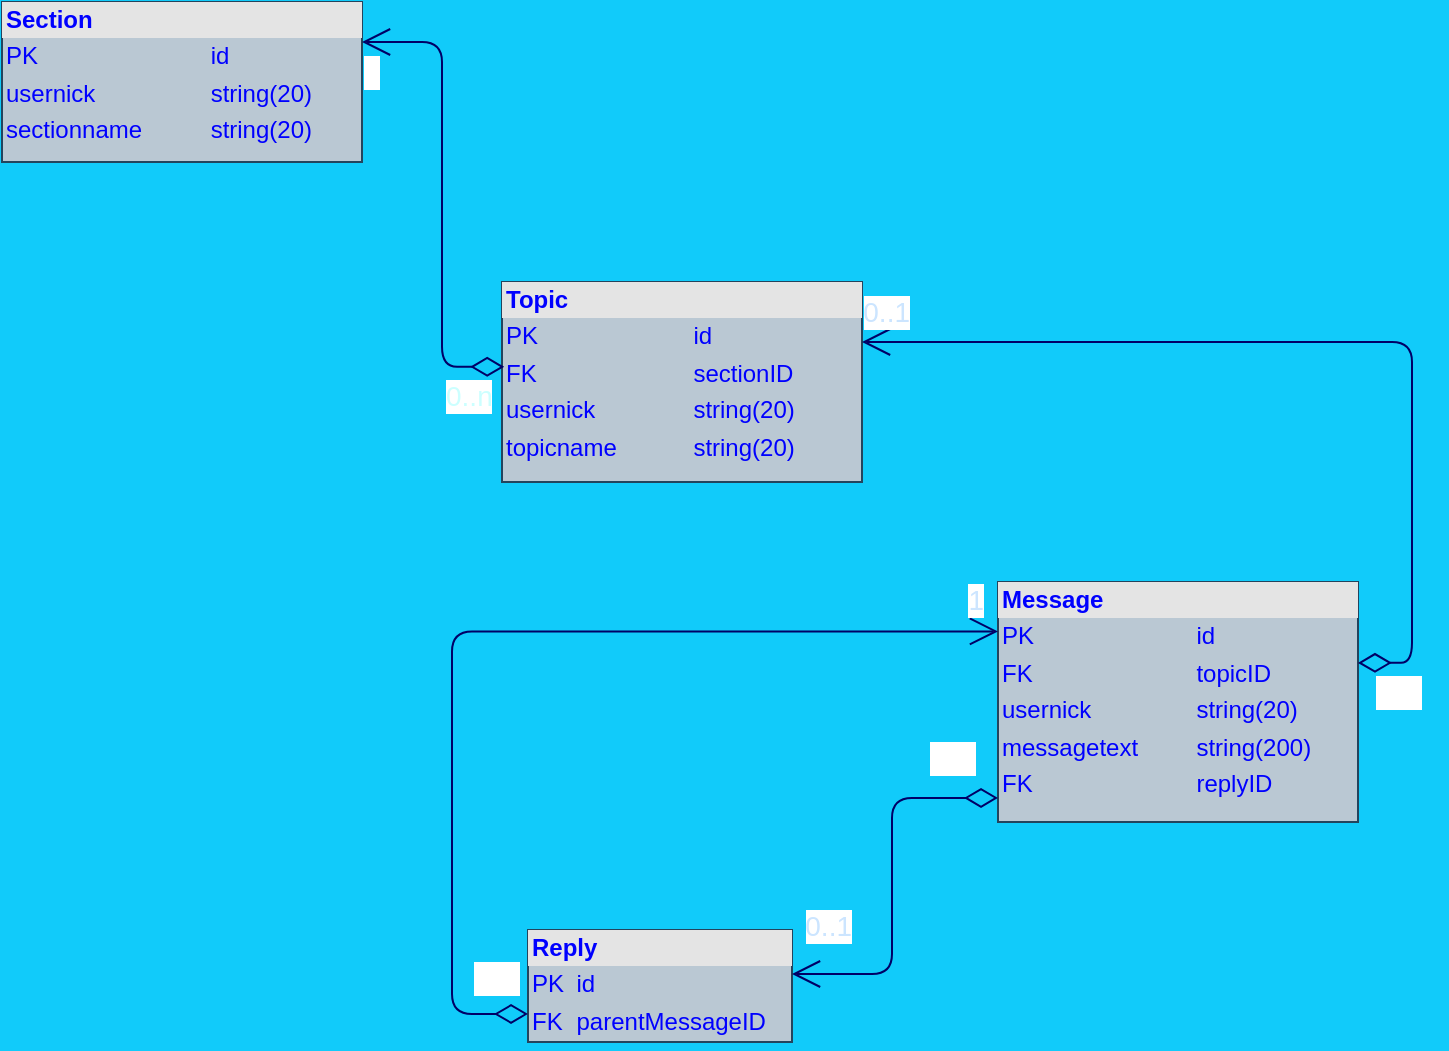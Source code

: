<mxfile>
    <diagram id="Dc0ij24JYbNCD065eVW-" name="Page-1">
        <mxGraphModel dx="990" dy="560" grid="1" gridSize="10" guides="1" tooltips="1" connect="1" arrows="1" fold="1" page="1" pageScale="1" pageWidth="850" pageHeight="1100" background="#11CBFA" math="0" shadow="0">
            <root>
                <mxCell id="0"/>
                <mxCell id="1" parent="0"/>
                <mxCell id="2" value="&lt;div style=&quot;box-sizing:border-box;width:100%;background:#e4e4e4;padding:2px;&quot;&gt;&lt;font color=&quot;#0000ff&quot;&gt;&lt;b&gt;Section&lt;/b&gt;&lt;/font&gt;&lt;/div&gt;&lt;table style=&quot;width:100%;font-size:1em;&quot; cellpadding=&quot;2&quot; cellspacing=&quot;0&quot;&gt;&lt;tbody&gt;&lt;tr&gt;&lt;td&gt;&lt;font color=&quot;#0000ff&quot;&gt;PK&lt;/font&gt;&lt;/td&gt;&lt;td&gt;&lt;font color=&quot;#0000ff&quot;&gt;id&lt;/font&gt;&lt;/td&gt;&lt;/tr&gt;&lt;tr&gt;&lt;td&gt;&lt;span style=&quot;color: rgb(0, 0, 255);&quot;&gt;usernick&lt;/span&gt;&lt;br&gt;&lt;/td&gt;&lt;td&gt;&lt;font color=&quot;#0000ff&quot;&gt;string(20)&lt;/font&gt;&lt;/td&gt;&lt;/tr&gt;&lt;tr&gt;&lt;td&gt;&lt;font color=&quot;#0000ff&quot;&gt;sectionname&lt;/font&gt;&lt;/td&gt;&lt;td&gt;&lt;span style=&quot;color: rgb(0, 0, 255);&quot;&gt;string(20)&lt;/span&gt;&lt;br&gt;&lt;/td&gt;&lt;/tr&gt;&lt;tr&gt;&lt;td&gt;&lt;br&gt;&lt;/td&gt;&lt;td&gt;&lt;br&gt;&lt;/td&gt;&lt;/tr&gt;&lt;tr&gt;&lt;td&gt;&lt;br&gt;&lt;/td&gt;&lt;td&gt;&lt;br&gt;&lt;/td&gt;&lt;/tr&gt;&lt;/tbody&gt;&lt;/table&gt;" style="verticalAlign=top;align=left;overflow=fill;html=1;fillColor=#bac8d3;strokeColor=#23445d;" vertex="1" parent="1">
                    <mxGeometry x="65" y="180" width="180" height="80" as="geometry"/>
                </mxCell>
                <mxCell id="6" value="&lt;div style=&quot;box-sizing:border-box;width:100%;background:#e4e4e4;padding:2px;&quot;&gt;&lt;font color=&quot;#0000ff&quot;&gt;&lt;b&gt;Topic&lt;/b&gt;&lt;/font&gt;&lt;/div&gt;&lt;table style=&quot;width:100%;font-size:1em;&quot; cellpadding=&quot;2&quot; cellspacing=&quot;0&quot;&gt;&lt;tbody&gt;&lt;tr&gt;&lt;td&gt;&lt;font color=&quot;#0000ff&quot;&gt;PK&lt;/font&gt;&lt;/td&gt;&lt;td&gt;&lt;font color=&quot;#0000ff&quot;&gt;id&lt;/font&gt;&lt;/td&gt;&lt;/tr&gt;&lt;tr&gt;&lt;td&gt;&lt;font color=&quot;#0000ff&quot;&gt;FK&lt;/font&gt;&lt;/td&gt;&lt;td&gt;&lt;font color=&quot;#0000ff&quot;&gt;sectionID&lt;/font&gt;&lt;/td&gt;&lt;/tr&gt;&lt;tr&gt;&lt;td&gt;&lt;span style=&quot;color: rgb(0, 0, 255);&quot;&gt;usernick&lt;/span&gt;&lt;br&gt;&lt;/td&gt;&lt;td&gt;&lt;font color=&quot;#0000ff&quot;&gt;string(20)&lt;/font&gt;&lt;/td&gt;&lt;/tr&gt;&lt;tr&gt;&lt;td&gt;&lt;font color=&quot;#0000ff&quot;&gt;topicname&lt;/font&gt;&lt;/td&gt;&lt;td&gt;&lt;span style=&quot;color: rgb(0, 0, 255);&quot;&gt;string(20)&lt;/span&gt;&lt;br&gt;&lt;/td&gt;&lt;/tr&gt;&lt;tr&gt;&lt;td&gt;&lt;br&gt;&lt;/td&gt;&lt;td&gt;&lt;br&gt;&lt;/td&gt;&lt;/tr&gt;&lt;tr&gt;&lt;td&gt;&lt;br&gt;&lt;/td&gt;&lt;td&gt;&lt;br&gt;&lt;/td&gt;&lt;/tr&gt;&lt;/tbody&gt;&lt;/table&gt;" style="verticalAlign=top;align=left;overflow=fill;html=1;fillColor=#bac8d3;strokeColor=#23445d;" vertex="1" parent="1">
                    <mxGeometry x="315" y="320" width="180" height="100" as="geometry"/>
                </mxCell>
                <mxCell id="7" value="" style="endArrow=open;html=1;endSize=12;startArrow=diamondThin;startSize=14;startFill=0;edgeStyle=orthogonalEdgeStyle;fontColor=#0000FF;strokeColor=#000066;entryX=1;entryY=0.25;entryDx=0;entryDy=0;exitX=0.006;exitY=0.424;exitDx=0;exitDy=0;exitPerimeter=0;" edge="1" parent="1" source="6" target="2">
                    <mxGeometry x="0.178" relative="1" as="geometry">
                        <mxPoint x="275" y="300" as="sourcePoint"/>
                        <mxPoint x="225" y="360" as="targetPoint"/>
                        <Array as="points">
                            <mxPoint x="285" y="362"/>
                            <mxPoint x="285" y="200"/>
                        </Array>
                        <mxPoint as="offset"/>
                    </mxGeometry>
                </mxCell>
                <mxCell id="8" value="&lt;font color=&quot;#ccffff&quot; style=&quot;font-size: 14px;&quot;&gt;0..n&lt;/font&gt;" style="edgeLabel;resizable=0;html=1;align=left;verticalAlign=top;fontColor=#0000FF;" connectable="0" vertex="1" parent="7">
                    <mxGeometry x="-1" relative="1" as="geometry">
                        <mxPoint x="-31" as="offset"/>
                    </mxGeometry>
                </mxCell>
                <mxCell id="9" value="&lt;font color=&quot;#ffffff&quot; style=&quot;font-size: 14px;&quot;&gt;1&lt;/font&gt;" style="edgeLabel;resizable=0;html=1;align=right;verticalAlign=top;fontColor=#0000FF;" connectable="0" vertex="1" parent="7">
                    <mxGeometry x="1" relative="1" as="geometry">
                        <mxPoint x="10" as="offset"/>
                    </mxGeometry>
                </mxCell>
                <mxCell id="16" value="&lt;div style=&quot;box-sizing:border-box;width:100%;background:#e4e4e4;padding:2px;&quot;&gt;&lt;font color=&quot;#0000ff&quot;&gt;&lt;b&gt;Message&lt;/b&gt;&lt;/font&gt;&lt;/div&gt;&lt;table style=&quot;width:100%;font-size:1em;&quot; cellpadding=&quot;2&quot; cellspacing=&quot;0&quot;&gt;&lt;tbody&gt;&lt;tr&gt;&lt;td&gt;&lt;font color=&quot;#0000ff&quot;&gt;PK&lt;/font&gt;&lt;/td&gt;&lt;td&gt;&lt;font color=&quot;#0000ff&quot;&gt;id&lt;/font&gt;&lt;/td&gt;&lt;/tr&gt;&lt;tr&gt;&lt;td&gt;&lt;font color=&quot;#0000ff&quot;&gt;FK&lt;/font&gt;&lt;/td&gt;&lt;td&gt;&lt;font color=&quot;#0000ff&quot;&gt;topicID&lt;/font&gt;&lt;/td&gt;&lt;/tr&gt;&lt;tr&gt;&lt;td&gt;&lt;span style=&quot;color: rgb(0, 0, 255);&quot;&gt;usernick&lt;/span&gt;&lt;br&gt;&lt;/td&gt;&lt;td&gt;&lt;font color=&quot;#0000ff&quot;&gt;string(20)&lt;/font&gt;&lt;/td&gt;&lt;/tr&gt;&lt;tr&gt;&lt;td&gt;&lt;font color=&quot;#0000ff&quot;&gt;messagetext&lt;/font&gt;&lt;/td&gt;&lt;td&gt;&lt;span style=&quot;color: rgb(0, 0, 255);&quot;&gt;string(200)&lt;/span&gt;&lt;br&gt;&lt;/td&gt;&lt;/tr&gt;&lt;tr&gt;&lt;td&gt;&lt;font color=&quot;#0000ff&quot;&gt;FK&lt;/font&gt;&lt;/td&gt;&lt;td&gt;&lt;font color=&quot;#0000ff&quot;&gt;replyID&lt;/font&gt;&lt;/td&gt;&lt;/tr&gt;&lt;tr&gt;&lt;td&gt;&lt;br&gt;&lt;/td&gt;&lt;td&gt;&lt;br&gt;&lt;/td&gt;&lt;/tr&gt;&lt;tr&gt;&lt;td&gt;&lt;br&gt;&lt;/td&gt;&lt;td&gt;&lt;br&gt;&lt;/td&gt;&lt;/tr&gt;&lt;tr&gt;&lt;td&gt;&lt;br&gt;&lt;/td&gt;&lt;td&gt;&lt;br&gt;&lt;/td&gt;&lt;/tr&gt;&lt;/tbody&gt;&lt;/table&gt;" style="verticalAlign=top;align=left;overflow=fill;html=1;fillColor=#bac8d3;strokeColor=#23445d;" vertex="1" parent="1">
                    <mxGeometry x="563" y="470" width="180" height="120" as="geometry"/>
                </mxCell>
                <mxCell id="17" value="" style="endArrow=open;html=1;endSize=12;startArrow=diamondThin;startSize=14;startFill=0;edgeStyle=orthogonalEdgeStyle;fontColor=#0000FF;strokeColor=#000066;entryX=1;entryY=0.25;entryDx=0;entryDy=0;exitX=1;exitY=0.337;exitDx=0;exitDy=0;exitPerimeter=0;" edge="1" parent="1" source="16">
                    <mxGeometry x="0.178" relative="1" as="geometry">
                        <mxPoint x="770" y="410" as="sourcePoint"/>
                        <mxPoint x="495" y="350" as="targetPoint"/>
                        <Array as="points">
                            <mxPoint x="770" y="510"/>
                            <mxPoint x="770" y="350"/>
                        </Array>
                        <mxPoint as="offset"/>
                    </mxGeometry>
                </mxCell>
                <mxCell id="18" value="&lt;font color=&quot;#ffffff&quot; style=&quot;font-size: 14px;&quot;&gt;0..n&lt;/font&gt;" style="edgeLabel;resizable=0;html=1;align=left;verticalAlign=top;fontColor=#0000FF;" connectable="0" vertex="1" parent="17">
                    <mxGeometry x="-1" relative="1" as="geometry">
                        <mxPoint x="7" as="offset"/>
                    </mxGeometry>
                </mxCell>
                <mxCell id="19" value="&lt;font color=&quot;#cce5ff&quot; style=&quot;font-size: 14px;&quot;&gt;0..1&lt;/font&gt;" style="edgeLabel;resizable=0;html=1;align=right;verticalAlign=top;fontColor=#0000FF;" connectable="0" vertex="1" parent="17">
                    <mxGeometry x="1" relative="1" as="geometry">
                        <mxPoint x="25" y="-30" as="offset"/>
                    </mxGeometry>
                </mxCell>
                <mxCell id="20" value="&lt;div style=&quot;box-sizing:border-box;width:100%;background:#e4e4e4;padding:2px;&quot;&gt;&lt;font color=&quot;#0000ff&quot;&gt;&lt;b&gt;Reply&lt;/b&gt;&lt;/font&gt;&lt;/div&gt;&lt;table style=&quot;width:100%;font-size:1em;&quot; cellpadding=&quot;2&quot; cellspacing=&quot;0&quot;&gt;&lt;tbody&gt;&lt;tr&gt;&lt;td&gt;&lt;font color=&quot;#0000ff&quot;&gt;PK&lt;/font&gt;&lt;/td&gt;&lt;td&gt;&lt;font color=&quot;#0000ff&quot;&gt;id&lt;/font&gt;&lt;/td&gt;&lt;/tr&gt;&lt;tr&gt;&lt;td&gt;&lt;font color=&quot;#0000ff&quot;&gt;FK&lt;/font&gt;&lt;/td&gt;&lt;td&gt;&lt;font color=&quot;#0000ff&quot;&gt;parentMessageID&lt;/font&gt;&lt;/td&gt;&lt;/tr&gt;&lt;/tbody&gt;&lt;/table&gt;" style="verticalAlign=top;align=left;overflow=fill;html=1;fillColor=#bac8d3;strokeColor=#23445d;" vertex="1" parent="1">
                    <mxGeometry x="328" y="644" width="132" height="56" as="geometry"/>
                </mxCell>
                <mxCell id="24" value="" style="endArrow=open;html=1;endSize=12;startArrow=diamondThin;startSize=14;startFill=0;edgeStyle=orthogonalEdgeStyle;fontColor=#0000FF;strokeColor=#000066;" edge="1" parent="1">
                    <mxGeometry x="0.178" relative="1" as="geometry">
                        <mxPoint x="563" y="577.97" as="sourcePoint"/>
                        <mxPoint x="460" y="666" as="targetPoint"/>
                        <Array as="points">
                            <mxPoint x="510" y="578"/>
                            <mxPoint x="510" y="666"/>
                        </Array>
                        <mxPoint as="offset"/>
                    </mxGeometry>
                </mxCell>
                <mxCell id="25" value="&lt;font color=&quot;#ffffff&quot; style=&quot;font-size: 14px;&quot;&gt;1..n&lt;/font&gt;" style="edgeLabel;resizable=0;html=1;align=left;verticalAlign=top;fontColor=#0000FF;" connectable="0" vertex="1" parent="24">
                    <mxGeometry x="-1" relative="1" as="geometry">
                        <mxPoint x="-36" y="-35" as="offset"/>
                    </mxGeometry>
                </mxCell>
                <mxCell id="26" value="&lt;font color=&quot;#cce5ff&quot; style=&quot;font-size: 14px;&quot;&gt;0..1&lt;/font&gt;" style="edgeLabel;resizable=0;html=1;align=right;verticalAlign=top;fontColor=#0000FF;" connectable="0" vertex="1" parent="24">
                    <mxGeometry x="1" relative="1" as="geometry">
                        <mxPoint x="30" y="-39" as="offset"/>
                    </mxGeometry>
                </mxCell>
                <mxCell id="27" value="" style="endArrow=open;html=1;endSize=12;startArrow=diamondThin;startSize=14;startFill=0;edgeStyle=orthogonalEdgeStyle;fontColor=#0000FF;strokeColor=#000066;entryX=0;entryY=0.206;entryDx=0;entryDy=0;entryPerimeter=0;exitX=0;exitY=0.75;exitDx=0;exitDy=0;" edge="1" parent="1" source="20" target="16">
                    <mxGeometry x="0.178" relative="1" as="geometry">
                        <mxPoint x="320" y="690" as="sourcePoint"/>
                        <mxPoint x="500" y="501" as="targetPoint"/>
                        <Array as="points">
                            <mxPoint x="290" y="686"/>
                            <mxPoint x="290" y="495"/>
                        </Array>
                        <mxPoint as="offset"/>
                    </mxGeometry>
                </mxCell>
                <mxCell id="28" value="&lt;font color=&quot;#ffffff&quot; style=&quot;font-size: 14px;&quot;&gt;0..1&lt;/font&gt;" style="edgeLabel;resizable=0;html=1;align=left;verticalAlign=top;fontColor=#0000FF;" connectable="0" vertex="1" parent="27">
                    <mxGeometry x="-1" relative="1" as="geometry">
                        <mxPoint x="-29" y="-33" as="offset"/>
                    </mxGeometry>
                </mxCell>
                <mxCell id="29" value="&lt;font color=&quot;#cce5ff&quot; style=&quot;font-size: 14px;&quot;&gt;1&lt;/font&gt;" style="edgeLabel;resizable=0;html=1;align=right;verticalAlign=top;fontColor=#0000FF;" connectable="0" vertex="1" parent="27">
                    <mxGeometry x="1" relative="1" as="geometry">
                        <mxPoint x="-7" y="-31" as="offset"/>
                    </mxGeometry>
                </mxCell>
            </root>
        </mxGraphModel>
    </diagram>
</mxfile>
